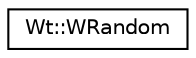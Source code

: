 digraph "Graphical Class Hierarchy"
{
 // LATEX_PDF_SIZE
  edge [fontname="Helvetica",fontsize="10",labelfontname="Helvetica",labelfontsize="10"];
  node [fontname="Helvetica",fontsize="10",shape=record];
  rankdir="LR";
  Node0 [label="Wt::WRandom",height=0.2,width=0.4,color="black", fillcolor="white", style="filled",URL="$classWt_1_1WRandom.html",tooltip="Random number generator."];
}
